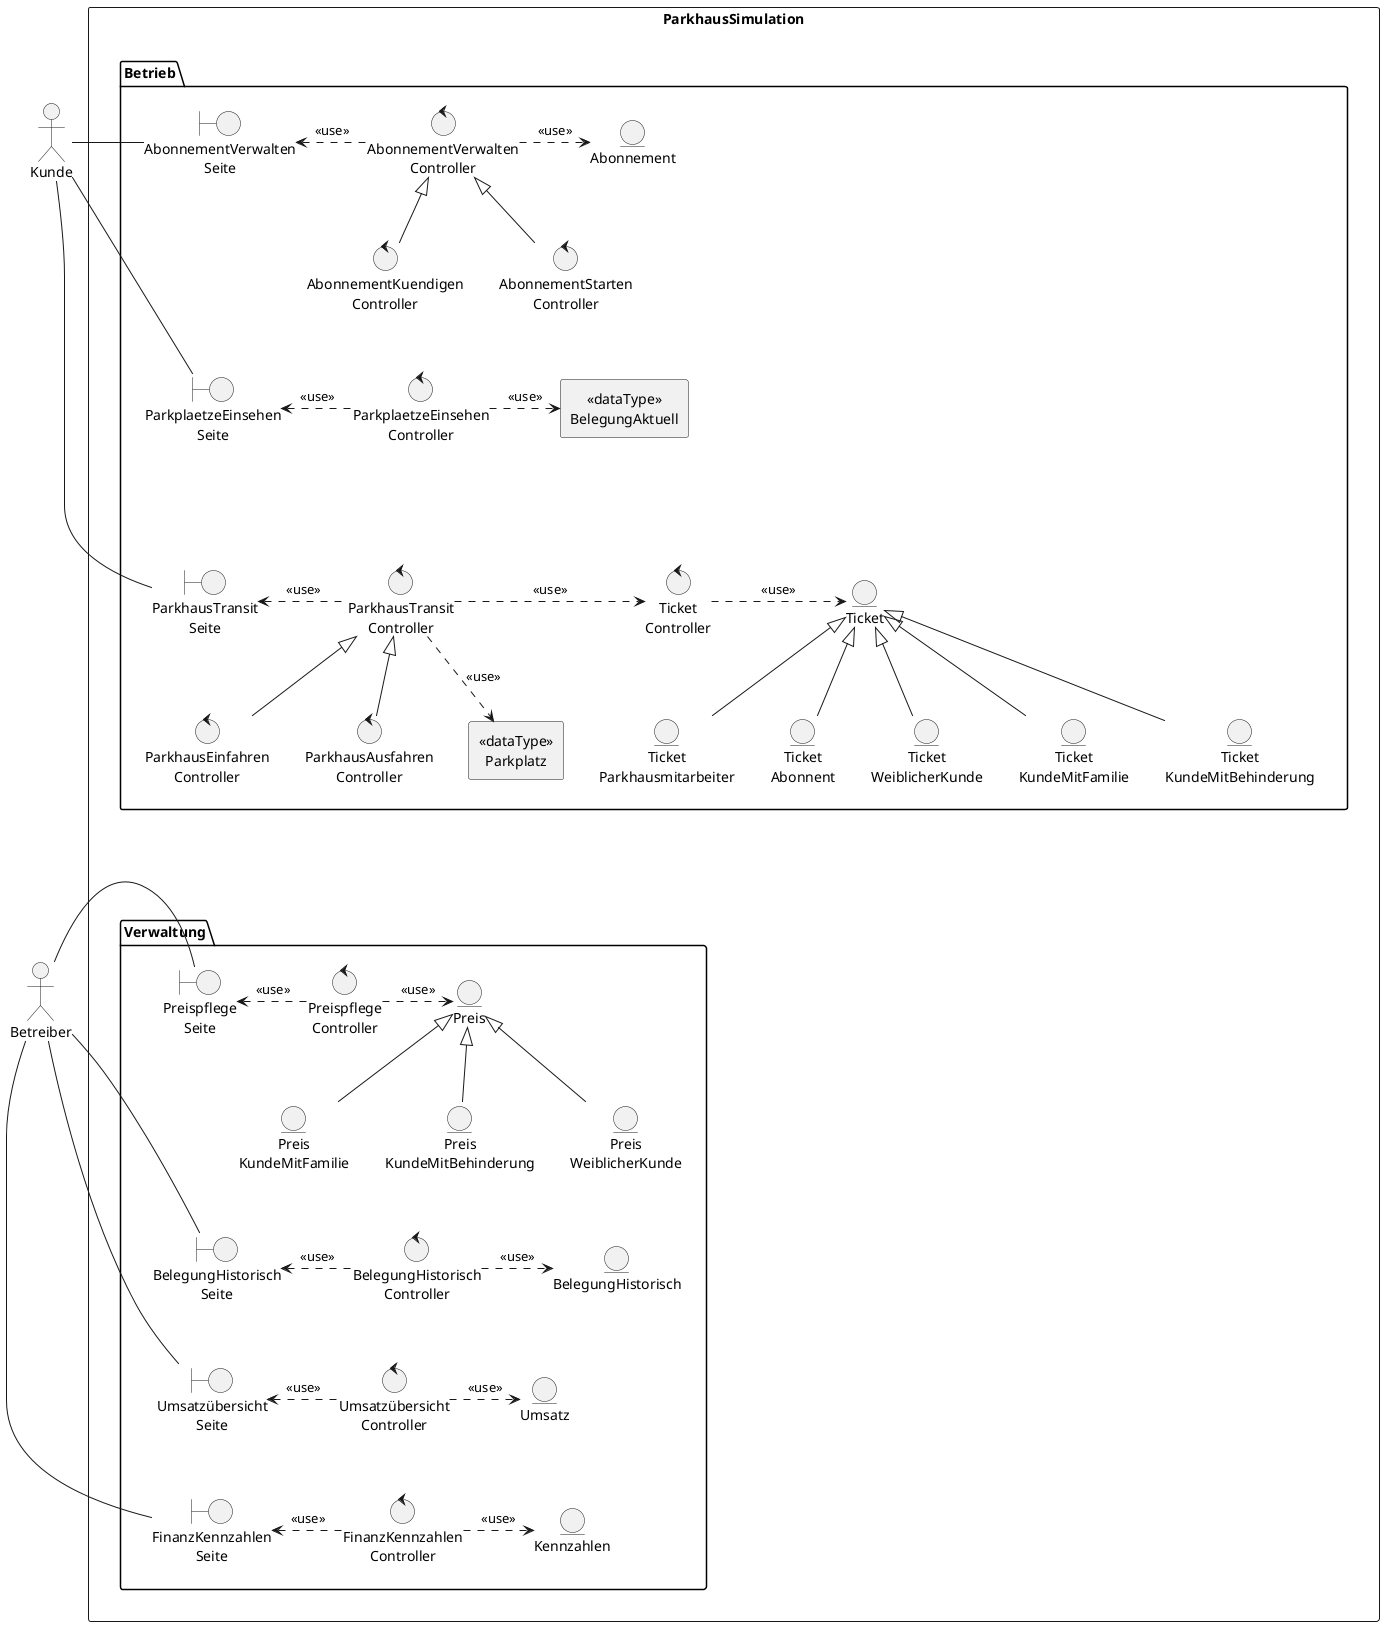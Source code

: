 @startuml

skinparam defaultTextAlignment center

' actors
'=======
:Kunde:
:Betreiber:
':Abonnent:
':Parkhausmitarbeiter:
':WeiblicherKunde:
':KundeMitFamilie:
':KundeMitBehinderung:

'system
'======
rectangle ParkhausSimulation{
    package Betrieb{
        boundary "AbonnementVerwalten\nSeite" as AbonnementVerwaltenSeite
        control "AbonnementVerwalten\nController" as AbonnementVerwaltenController
        control "AbonnementStarten\nController" as AbonnementStartenController
        control "AbonnementKuendigen\nController" as AbonnementKuendigenController
        entity Abonnement

        boundary "ParkplaetzeEinsehen\nSeite" as ParkplaetzeEinsehenSeite
        control "ParkplaetzeEinsehen\nController" as ParkplaetzeEinsehenController
        rectangle "<<dataType>>\nBelegungAktuell" as BelegungAktuell {
        }

        boundary "ParkhausTransit\nSeite" as ParkhausTransitSeite
        control "ParkhausTransit\nController" as ParkhausTransitController
        control "ParkhausEinfahren\nController" as ParkhausEinfahrenController
        control "Ticket\nController" as TicketController
        entity Ticket
        entity "Ticket\nWeiblicherKunde" as TicketWeiblicherKunde
        entity "Ticket\nKundeMitFamilie" as TicketKundeMitFamilie
        entity "Ticket\nKundeMitBehinderung" as TicketKundeMitBehinderung
        entity "Ticket\nParkhausmitarbeiter" as TicketParkhausmitarbeiter
        entity "Ticket\nAbonnent" as  TicketAbonnent
        rectangle "<<dataType>>\nParkplatz" as Parkplatz {
        }

        control "ParkhausAusfahren\nController" as ParkhausAusfahrenController
    }

    package Verwaltung{
        boundary "Preispflege\nSeite" as PreispflegeSeite
        control "Preispflege\nController" as PreispflegeController
        entity Preis
        entity "Preis\nWeiblicherKunde" as PreisWeiblicherKunde
        entity "Preis\nKundeMitFamilie" as PreisKundeMitFamilie
        entity "Preis\nKundeMitBehinderung" as PreisKundeMitBehinderung

        boundary "FinanzKennzahlen\nSeite" as FinanzKennzahlenSeite
        control "FinanzKennzahlen\nController" as FinanzKennzahlenController
        entity Umsatz

        boundary "BelegungHistorisch\nSeite" as BelegungHistorischSeite
        control "BelegungHistorisch\nController" as BelegungHistorischController
        entity BelegungHistorisch

        boundary "Umsatzübersicht\nSeite" as UmsatzübersichtSeite
        control "Umsatzübersicht\nController" as UmsatzübersichtController
        entity Kennzahlen
    }
}
'relations: actors - actors
'==========================
'WeiblicherKunde --|> Kunde
'KundeMitBehinderung --|> Kunde
'KundeMitFamilie --|> Kunde
'Parkhausmitarbeiter --|> Kunde

'relations: actors - boundaries
'==============================
Kunde - AbonnementVerwaltenSeite
Kunde -- ParkplaetzeEinsehenSeite
Kunde - ParkhausTransitSeite

Betreiber - PreispflegeSeite
Betreiber - BelegungHistorischSeite
Betreiber -- UmsatzübersichtSeite
Betreiber - FinanzKennzahlenSeite

'relations: boundaries - controllers
'===================================
AbonnementVerwaltenSeite <.right. AbonnementVerwaltenController : <<use>>

ParkplaetzeEinsehenSeite <.right. ParkplaetzeEinsehenController : <<use>>

ParkhausTransitSeite <.right. ParkhausTransitController : <<use>>

PreispflegeSeite <.right. PreispflegeController : <<use>>
BelegungHistorischSeite <.right. BelegungHistorischController : <<use>>
UmsatzübersichtSeite <.right. UmsatzübersichtController : <<use>>
FinanzKennzahlenSeite <.right. FinanzKennzahlenController : <<use>>

'relations: controllers - others
'===============================
AbonnementVerwaltenController .right.> Abonnement : <<use>>
ParkplaetzeEinsehenController .right.> BelegungAktuell : <<use>>
ParkhausTransitController .right.> TicketController : <<use>>
TicketController .right.> Ticket : <<use>>
ParkhausTransitController .down.> Parkplatz : <<use>>

PreispflegeController .right.> Preis : <<use>>
BelegungHistorischController .right.> BelegungHistorisch : <<use>>
UmsatzübersichtController .right.> Umsatz : <<use>>
FinanzKennzahlenController .right.> Kennzahlen : <<use>>

' relations: entities - specializations
'======================================
Preis <|-down- PreisWeiblicherKunde
Preis <|-down- PreisKundeMitBehinderung
Preis <|-down- PreisKundeMitFamilie

Ticket <|-down- TicketKundeMitFamilie
Ticket <|-down- TicketKundeMitBehinderung
Ticket <|-down- TicketWeiblicherKunde
Ticket <|-down- TicketParkhausmitarbeiter
Ticket <|-down- TicketAbonnent

' relations: controllers - specializations
'=========================================
AbonnementVerwaltenController <|-down- AbonnementKuendigenController
AbonnementVerwaltenController <|-down- AbonnementStartenController
ParkhausTransitController <|-down- ParkhausEinfahrenController
ParkhausTransitController <|-down- ParkhausAusfahrenController

' fixing layout
'==============
AbonnementVerwaltenSeite -[hidden]down-- ParkplaetzeEinsehenSeite
ParkplaetzeEinsehenSeite -[hidden]down-- ParkhausTransitSeite
ParkhausTransitSeite -[hidden]down-- ParkhausTransitSeite

PreispflegeSeite -[hidden]down-- BelegungHistorischSeite
BelegungHistorischSeite -[hidden]down- UmsatzübersichtSeite
UmsatzübersichtSeite -[hidden]down- FinanzKennzahlenSeite

Betrieb ----[hidden]down---- Verwaltung







@enduml